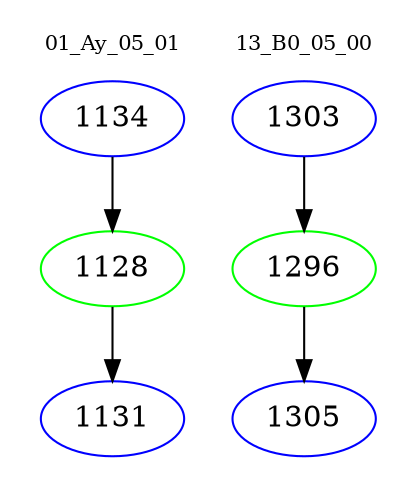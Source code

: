 digraph{
subgraph cluster_0 {
color = white
label = "01_Ay_05_01";
fontsize=10;
T0_1134 [label="1134", color="blue"]
T0_1134 -> T0_1128 [color="black"]
T0_1128 [label="1128", color="green"]
T0_1128 -> T0_1131 [color="black"]
T0_1131 [label="1131", color="blue"]
}
subgraph cluster_1 {
color = white
label = "13_B0_05_00";
fontsize=10;
T1_1303 [label="1303", color="blue"]
T1_1303 -> T1_1296 [color="black"]
T1_1296 [label="1296", color="green"]
T1_1296 -> T1_1305 [color="black"]
T1_1305 [label="1305", color="blue"]
}
}
